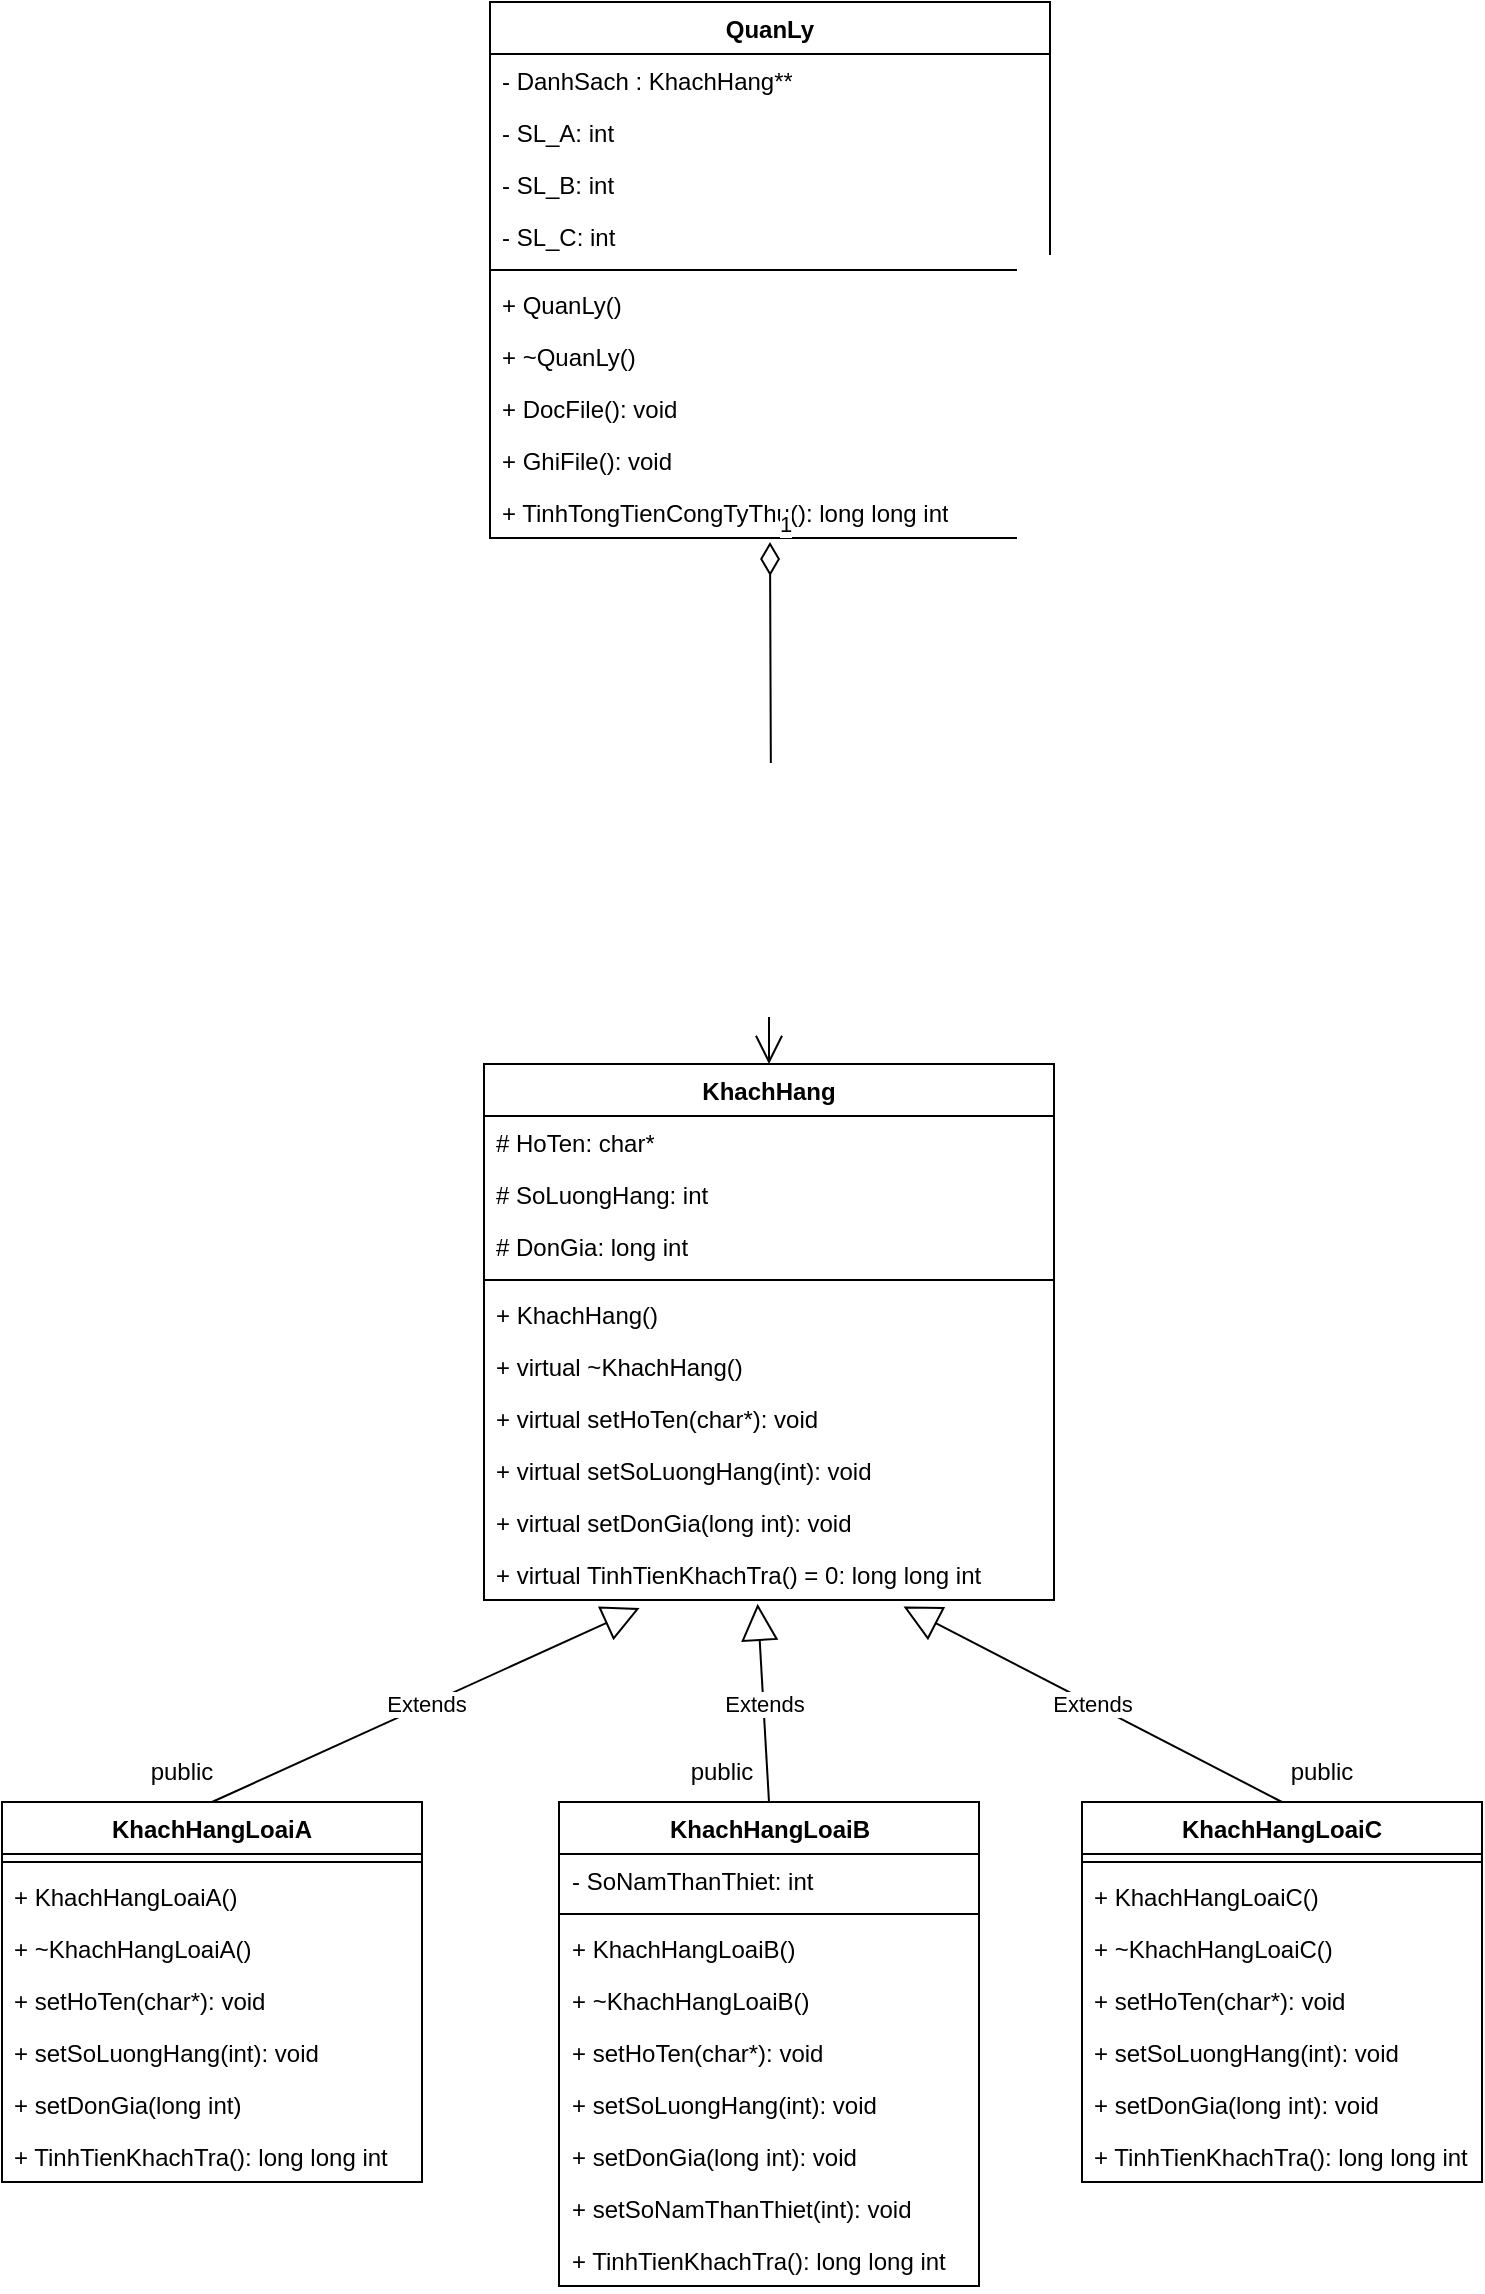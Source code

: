 <mxfile version="24.4.6" type="github">
  <diagram id="C5RBs43oDa-KdzZeNtuy" name="Page-1">
    <mxGraphModel dx="1018" dy="2456" grid="1" gridSize="10" guides="1" tooltips="1" connect="1" arrows="1" fold="1" page="1" pageScale="1" pageWidth="827" pageHeight="1169" math="0" shadow="0">
      <root>
        <mxCell id="WIyWlLk6GJQsqaUBKTNV-0" />
        <mxCell id="WIyWlLk6GJQsqaUBKTNV-1" parent="WIyWlLk6GJQsqaUBKTNV-0" />
        <mxCell id="OHTR8JZZxxyX7zaucLzt-4" value="KhachHang" style="swimlane;fontStyle=1;align=center;verticalAlign=top;childLayout=stackLayout;horizontal=1;startSize=26;horizontalStack=0;resizeParent=1;resizeParentMax=0;resizeLast=0;collapsible=1;marginBottom=0;whiteSpace=wrap;html=1;" vertex="1" parent="WIyWlLk6GJQsqaUBKTNV-1">
          <mxGeometry x="271" y="451" width="285" height="268" as="geometry" />
        </mxCell>
        <mxCell id="OHTR8JZZxxyX7zaucLzt-62" value="# HoTen: char*" style="text;strokeColor=none;fillColor=none;align=left;verticalAlign=top;spacingLeft=4;spacingRight=4;overflow=hidden;rotatable=0;points=[[0,0.5],[1,0.5]];portConstraint=eastwest;whiteSpace=wrap;html=1;" vertex="1" parent="OHTR8JZZxxyX7zaucLzt-4">
          <mxGeometry y="26" width="285" height="26" as="geometry" />
        </mxCell>
        <mxCell id="OHTR8JZZxxyX7zaucLzt-5" value="# SoLuongHang: int" style="text;strokeColor=none;fillColor=none;align=left;verticalAlign=top;spacingLeft=4;spacingRight=4;overflow=hidden;rotatable=0;points=[[0,0.5],[1,0.5]];portConstraint=eastwest;whiteSpace=wrap;html=1;" vertex="1" parent="OHTR8JZZxxyX7zaucLzt-4">
          <mxGeometry y="52" width="285" height="26" as="geometry" />
        </mxCell>
        <mxCell id="OHTR8JZZxxyX7zaucLzt-20" value="# DonGia: long int" style="text;strokeColor=none;fillColor=none;align=left;verticalAlign=top;spacingLeft=4;spacingRight=4;overflow=hidden;rotatable=0;points=[[0,0.5],[1,0.5]];portConstraint=eastwest;whiteSpace=wrap;html=1;" vertex="1" parent="OHTR8JZZxxyX7zaucLzt-4">
          <mxGeometry y="78" width="285" height="26" as="geometry" />
        </mxCell>
        <mxCell id="OHTR8JZZxxyX7zaucLzt-6" value="" style="line;strokeWidth=1;fillColor=none;align=left;verticalAlign=middle;spacingTop=-1;spacingLeft=3;spacingRight=3;rotatable=0;labelPosition=right;points=[];portConstraint=eastwest;strokeColor=inherit;" vertex="1" parent="OHTR8JZZxxyX7zaucLzt-4">
          <mxGeometry y="104" width="285" height="8" as="geometry" />
        </mxCell>
        <mxCell id="OHTR8JZZxxyX7zaucLzt-7" value="+ KhachHang()" style="text;strokeColor=none;fillColor=none;align=left;verticalAlign=top;spacingLeft=4;spacingRight=4;overflow=hidden;rotatable=0;points=[[0,0.5],[1,0.5]];portConstraint=eastwest;whiteSpace=wrap;html=1;" vertex="1" parent="OHTR8JZZxxyX7zaucLzt-4">
          <mxGeometry y="112" width="285" height="26" as="geometry" />
        </mxCell>
        <mxCell id="OHTR8JZZxxyX7zaucLzt-24" value="+ virtual ~KhachHang()" style="text;strokeColor=none;fillColor=none;align=left;verticalAlign=top;spacingLeft=4;spacingRight=4;overflow=hidden;rotatable=0;points=[[0,0.5],[1,0.5]];portConstraint=eastwest;whiteSpace=wrap;html=1;" vertex="1" parent="OHTR8JZZxxyX7zaucLzt-4">
          <mxGeometry y="138" width="285" height="26" as="geometry" />
        </mxCell>
        <mxCell id="OHTR8JZZxxyX7zaucLzt-25" value="+ virtual setHoTen(char*): void" style="text;strokeColor=none;fillColor=none;align=left;verticalAlign=top;spacingLeft=4;spacingRight=4;overflow=hidden;rotatable=0;points=[[0,0.5],[1,0.5]];portConstraint=eastwest;whiteSpace=wrap;html=1;" vertex="1" parent="OHTR8JZZxxyX7zaucLzt-4">
          <mxGeometry y="164" width="285" height="26" as="geometry" />
        </mxCell>
        <mxCell id="OHTR8JZZxxyX7zaucLzt-63" value="+ virtual setSoLuongHang(int): void" style="text;strokeColor=none;fillColor=none;align=left;verticalAlign=top;spacingLeft=4;spacingRight=4;overflow=hidden;rotatable=0;points=[[0,0.5],[1,0.5]];portConstraint=eastwest;whiteSpace=wrap;html=1;" vertex="1" parent="OHTR8JZZxxyX7zaucLzt-4">
          <mxGeometry y="190" width="285" height="26" as="geometry" />
        </mxCell>
        <mxCell id="OHTR8JZZxxyX7zaucLzt-64" value="+ virtual setDonGia(long int): void" style="text;strokeColor=none;fillColor=none;align=left;verticalAlign=top;spacingLeft=4;spacingRight=4;overflow=hidden;rotatable=0;points=[[0,0.5],[1,0.5]];portConstraint=eastwest;whiteSpace=wrap;html=1;" vertex="1" parent="OHTR8JZZxxyX7zaucLzt-4">
          <mxGeometry y="216" width="285" height="26" as="geometry" />
        </mxCell>
        <mxCell id="OHTR8JZZxxyX7zaucLzt-28" value="+ virtual TinhTienKhachTra() = 0: long long int" style="text;strokeColor=none;fillColor=none;align=left;verticalAlign=top;spacingLeft=4;spacingRight=4;overflow=hidden;rotatable=0;points=[[0,0.5],[1,0.5]];portConstraint=eastwest;whiteSpace=wrap;html=1;" vertex="1" parent="OHTR8JZZxxyX7zaucLzt-4">
          <mxGeometry y="242" width="285" height="26" as="geometry" />
        </mxCell>
        <mxCell id="OHTR8JZZxxyX7zaucLzt-8" value="KhachHangLoaiA" style="swimlane;fontStyle=1;align=center;verticalAlign=top;childLayout=stackLayout;horizontal=1;startSize=26;horizontalStack=0;resizeParent=1;resizeParentMax=0;resizeLast=0;collapsible=1;marginBottom=0;whiteSpace=wrap;html=1;" vertex="1" parent="WIyWlLk6GJQsqaUBKTNV-1">
          <mxGeometry x="30" y="820" width="210" height="190" as="geometry" />
        </mxCell>
        <mxCell id="OHTR8JZZxxyX7zaucLzt-10" value="" style="line;strokeWidth=1;fillColor=none;align=left;verticalAlign=middle;spacingTop=-1;spacingLeft=3;spacingRight=3;rotatable=0;labelPosition=right;points=[];portConstraint=eastwest;strokeColor=inherit;" vertex="1" parent="OHTR8JZZxxyX7zaucLzt-8">
          <mxGeometry y="26" width="210" height="8" as="geometry" />
        </mxCell>
        <mxCell id="OHTR8JZZxxyX7zaucLzt-11" value="+ KhachHangLoaiA()" style="text;strokeColor=none;fillColor=none;align=left;verticalAlign=top;spacingLeft=4;spacingRight=4;overflow=hidden;rotatable=0;points=[[0,0.5],[1,0.5]];portConstraint=eastwest;whiteSpace=wrap;html=1;" vertex="1" parent="OHTR8JZZxxyX7zaucLzt-8">
          <mxGeometry y="34" width="210" height="26" as="geometry" />
        </mxCell>
        <mxCell id="OHTR8JZZxxyX7zaucLzt-30" value="+ ~KhachHangLoaiA()" style="text;strokeColor=none;fillColor=none;align=left;verticalAlign=top;spacingLeft=4;spacingRight=4;overflow=hidden;rotatable=0;points=[[0,0.5],[1,0.5]];portConstraint=eastwest;whiteSpace=wrap;html=1;" vertex="1" parent="OHTR8JZZxxyX7zaucLzt-8">
          <mxGeometry y="60" width="210" height="26" as="geometry" />
        </mxCell>
        <mxCell id="OHTR8JZZxxyX7zaucLzt-65" value="+ setHoTen(char*): void" style="text;strokeColor=none;fillColor=none;align=left;verticalAlign=top;spacingLeft=4;spacingRight=4;overflow=hidden;rotatable=0;points=[[0,0.5],[1,0.5]];portConstraint=eastwest;whiteSpace=wrap;html=1;" vertex="1" parent="OHTR8JZZxxyX7zaucLzt-8">
          <mxGeometry y="86" width="210" height="26" as="geometry" />
        </mxCell>
        <mxCell id="OHTR8JZZxxyX7zaucLzt-66" value="+ setSoLuongHang(int): void" style="text;strokeColor=none;fillColor=none;align=left;verticalAlign=top;spacingLeft=4;spacingRight=4;overflow=hidden;rotatable=0;points=[[0,0.5],[1,0.5]];portConstraint=eastwest;whiteSpace=wrap;html=1;" vertex="1" parent="OHTR8JZZxxyX7zaucLzt-8">
          <mxGeometry y="112" width="210" height="26" as="geometry" />
        </mxCell>
        <mxCell id="OHTR8JZZxxyX7zaucLzt-67" value="+ setDonGia(long int)" style="text;strokeColor=none;fillColor=none;align=left;verticalAlign=top;spacingLeft=4;spacingRight=4;overflow=hidden;rotatable=0;points=[[0,0.5],[1,0.5]];portConstraint=eastwest;whiteSpace=wrap;html=1;" vertex="1" parent="OHTR8JZZxxyX7zaucLzt-8">
          <mxGeometry y="138" width="210" height="26" as="geometry" />
        </mxCell>
        <mxCell id="OHTR8JZZxxyX7zaucLzt-45" value="+ TinhTienKhachTra(): long long int" style="text;strokeColor=none;fillColor=none;align=left;verticalAlign=top;spacingLeft=4;spacingRight=4;overflow=hidden;rotatable=0;points=[[0,0.5],[1,0.5]];portConstraint=eastwest;whiteSpace=wrap;html=1;" vertex="1" parent="OHTR8JZZxxyX7zaucLzt-8">
          <mxGeometry y="164" width="210" height="26" as="geometry" />
        </mxCell>
        <mxCell id="OHTR8JZZxxyX7zaucLzt-12" value="KhachHangLoaiB" style="swimlane;fontStyle=1;align=center;verticalAlign=top;childLayout=stackLayout;horizontal=1;startSize=26;horizontalStack=0;resizeParent=1;resizeParentMax=0;resizeLast=0;collapsible=1;marginBottom=0;whiteSpace=wrap;html=1;" vertex="1" parent="WIyWlLk6GJQsqaUBKTNV-1">
          <mxGeometry x="308.5" y="820" width="210" height="242" as="geometry" />
        </mxCell>
        <mxCell id="OHTR8JZZxxyX7zaucLzt-13" value="- SoNamThanThiet: int" style="text;strokeColor=none;fillColor=none;align=left;verticalAlign=top;spacingLeft=4;spacingRight=4;overflow=hidden;rotatable=0;points=[[0,0.5],[1,0.5]];portConstraint=eastwest;whiteSpace=wrap;html=1;" vertex="1" parent="OHTR8JZZxxyX7zaucLzt-12">
          <mxGeometry y="26" width="210" height="26" as="geometry" />
        </mxCell>
        <mxCell id="OHTR8JZZxxyX7zaucLzt-14" value="" style="line;strokeWidth=1;fillColor=none;align=left;verticalAlign=middle;spacingTop=-1;spacingLeft=3;spacingRight=3;rotatable=0;labelPosition=right;points=[];portConstraint=eastwest;strokeColor=inherit;" vertex="1" parent="OHTR8JZZxxyX7zaucLzt-12">
          <mxGeometry y="52" width="210" height="8" as="geometry" />
        </mxCell>
        <mxCell id="OHTR8JZZxxyX7zaucLzt-15" value="+ KhachHangLoaiB()" style="text;strokeColor=none;fillColor=none;align=left;verticalAlign=top;spacingLeft=4;spacingRight=4;overflow=hidden;rotatable=0;points=[[0,0.5],[1,0.5]];portConstraint=eastwest;whiteSpace=wrap;html=1;" vertex="1" parent="OHTR8JZZxxyX7zaucLzt-12">
          <mxGeometry y="60" width="210" height="26" as="geometry" />
        </mxCell>
        <mxCell id="OHTR8JZZxxyX7zaucLzt-42" value="+ ~KhachHangLoaiB()" style="text;strokeColor=none;fillColor=none;align=left;verticalAlign=top;spacingLeft=4;spacingRight=4;overflow=hidden;rotatable=0;points=[[0,0.5],[1,0.5]];portConstraint=eastwest;whiteSpace=wrap;html=1;" vertex="1" parent="OHTR8JZZxxyX7zaucLzt-12">
          <mxGeometry y="86" width="210" height="26" as="geometry" />
        </mxCell>
        <mxCell id="OHTR8JZZxxyX7zaucLzt-71" value="+ setHoTen(char*): void" style="text;strokeColor=none;fillColor=none;align=left;verticalAlign=top;spacingLeft=4;spacingRight=4;overflow=hidden;rotatable=0;points=[[0,0.5],[1,0.5]];portConstraint=eastwest;whiteSpace=wrap;html=1;" vertex="1" parent="OHTR8JZZxxyX7zaucLzt-12">
          <mxGeometry y="112" width="210" height="26" as="geometry" />
        </mxCell>
        <mxCell id="OHTR8JZZxxyX7zaucLzt-69" value="+ setSoLuongHang(int): void" style="text;strokeColor=none;fillColor=none;align=left;verticalAlign=top;spacingLeft=4;spacingRight=4;overflow=hidden;rotatable=0;points=[[0,0.5],[1,0.5]];portConstraint=eastwest;whiteSpace=wrap;html=1;" vertex="1" parent="OHTR8JZZxxyX7zaucLzt-12">
          <mxGeometry y="138" width="210" height="26" as="geometry" />
        </mxCell>
        <mxCell id="OHTR8JZZxxyX7zaucLzt-70" value="+ setDonGia(long int): void" style="text;strokeColor=none;fillColor=none;align=left;verticalAlign=top;spacingLeft=4;spacingRight=4;overflow=hidden;rotatable=0;points=[[0,0.5],[1,0.5]];portConstraint=eastwest;whiteSpace=wrap;html=1;" vertex="1" parent="OHTR8JZZxxyX7zaucLzt-12">
          <mxGeometry y="164" width="210" height="26" as="geometry" />
        </mxCell>
        <mxCell id="OHTR8JZZxxyX7zaucLzt-68" value="+ setSoNamThanThiet(int): void" style="text;strokeColor=none;fillColor=none;align=left;verticalAlign=top;spacingLeft=4;spacingRight=4;overflow=hidden;rotatable=0;points=[[0,0.5],[1,0.5]];portConstraint=eastwest;whiteSpace=wrap;html=1;" vertex="1" parent="OHTR8JZZxxyX7zaucLzt-12">
          <mxGeometry y="190" width="210" height="26" as="geometry" />
        </mxCell>
        <mxCell id="OHTR8JZZxxyX7zaucLzt-46" value="+ TinhTienKhachTra(): long long int" style="text;strokeColor=none;fillColor=none;align=left;verticalAlign=top;spacingLeft=4;spacingRight=4;overflow=hidden;rotatable=0;points=[[0,0.5],[1,0.5]];portConstraint=eastwest;whiteSpace=wrap;html=1;" vertex="1" parent="OHTR8JZZxxyX7zaucLzt-12">
          <mxGeometry y="216" width="210" height="26" as="geometry" />
        </mxCell>
        <mxCell id="OHTR8JZZxxyX7zaucLzt-16" value="KhachHangLoaiC" style="swimlane;fontStyle=1;align=center;verticalAlign=top;childLayout=stackLayout;horizontal=1;startSize=26;horizontalStack=0;resizeParent=1;resizeParentMax=0;resizeLast=0;collapsible=1;marginBottom=0;whiteSpace=wrap;html=1;" vertex="1" parent="WIyWlLk6GJQsqaUBKTNV-1">
          <mxGeometry x="570" y="820" width="200" height="190" as="geometry" />
        </mxCell>
        <mxCell id="OHTR8JZZxxyX7zaucLzt-18" value="" style="line;strokeWidth=1;fillColor=none;align=left;verticalAlign=middle;spacingTop=-1;spacingLeft=3;spacingRight=3;rotatable=0;labelPosition=right;points=[];portConstraint=eastwest;strokeColor=inherit;" vertex="1" parent="OHTR8JZZxxyX7zaucLzt-16">
          <mxGeometry y="26" width="200" height="8" as="geometry" />
        </mxCell>
        <mxCell id="OHTR8JZZxxyX7zaucLzt-19" value="+ KhachHangLoaiC()" style="text;strokeColor=none;fillColor=none;align=left;verticalAlign=top;spacingLeft=4;spacingRight=4;overflow=hidden;rotatable=0;points=[[0,0.5],[1,0.5]];portConstraint=eastwest;whiteSpace=wrap;html=1;" vertex="1" parent="OHTR8JZZxxyX7zaucLzt-16">
          <mxGeometry y="34" width="200" height="26" as="geometry" />
        </mxCell>
        <mxCell id="OHTR8JZZxxyX7zaucLzt-47" value="+ ~KhachHangLoaiC()" style="text;strokeColor=none;fillColor=none;align=left;verticalAlign=top;spacingLeft=4;spacingRight=4;overflow=hidden;rotatable=0;points=[[0,0.5],[1,0.5]];portConstraint=eastwest;whiteSpace=wrap;html=1;" vertex="1" parent="OHTR8JZZxxyX7zaucLzt-16">
          <mxGeometry y="60" width="200" height="26" as="geometry" />
        </mxCell>
        <mxCell id="OHTR8JZZxxyX7zaucLzt-72" value="+ setHoTen(char*): void" style="text;strokeColor=none;fillColor=none;align=left;verticalAlign=top;spacingLeft=4;spacingRight=4;overflow=hidden;rotatable=0;points=[[0,0.5],[1,0.5]];portConstraint=eastwest;whiteSpace=wrap;html=1;" vertex="1" parent="OHTR8JZZxxyX7zaucLzt-16">
          <mxGeometry y="86" width="200" height="26" as="geometry" />
        </mxCell>
        <mxCell id="OHTR8JZZxxyX7zaucLzt-73" value="+ setSoLuongHang(int): void" style="text;strokeColor=none;fillColor=none;align=left;verticalAlign=top;spacingLeft=4;spacingRight=4;overflow=hidden;rotatable=0;points=[[0,0.5],[1,0.5]];portConstraint=eastwest;whiteSpace=wrap;html=1;" vertex="1" parent="OHTR8JZZxxyX7zaucLzt-16">
          <mxGeometry y="112" width="200" height="26" as="geometry" />
        </mxCell>
        <mxCell id="OHTR8JZZxxyX7zaucLzt-74" value="+ setDonGia(long int): void" style="text;strokeColor=none;fillColor=none;align=left;verticalAlign=top;spacingLeft=4;spacingRight=4;overflow=hidden;rotatable=0;points=[[0,0.5],[1,0.5]];portConstraint=eastwest;whiteSpace=wrap;html=1;" vertex="1" parent="OHTR8JZZxxyX7zaucLzt-16">
          <mxGeometry y="138" width="200" height="26" as="geometry" />
        </mxCell>
        <mxCell id="OHTR8JZZxxyX7zaucLzt-50" value="+ TinhTienKhachTra(): long long int" style="text;strokeColor=none;fillColor=none;align=left;verticalAlign=top;spacingLeft=4;spacingRight=4;overflow=hidden;rotatable=0;points=[[0,0.5],[1,0.5]];portConstraint=eastwest;whiteSpace=wrap;html=1;" vertex="1" parent="OHTR8JZZxxyX7zaucLzt-16">
          <mxGeometry y="164" width="200" height="26" as="geometry" />
        </mxCell>
        <mxCell id="OHTR8JZZxxyX7zaucLzt-33" value="QuanLy" style="swimlane;fontStyle=1;align=center;verticalAlign=top;childLayout=stackLayout;horizontal=1;startSize=26;horizontalStack=0;resizeParent=1;resizeParentMax=0;resizeLast=0;collapsible=1;marginBottom=0;whiteSpace=wrap;html=1;" vertex="1" parent="WIyWlLk6GJQsqaUBKTNV-1">
          <mxGeometry x="274" y="-80" width="280" height="268" as="geometry" />
        </mxCell>
        <mxCell id="OHTR8JZZxxyX7zaucLzt-34" value="- DanhSach : KhachHang**" style="text;strokeColor=none;fillColor=none;align=left;verticalAlign=top;spacingLeft=4;spacingRight=4;overflow=hidden;rotatable=0;points=[[0,0.5],[1,0.5]];portConstraint=eastwest;whiteSpace=wrap;html=1;" vertex="1" parent="OHTR8JZZxxyX7zaucLzt-33">
          <mxGeometry y="26" width="280" height="26" as="geometry" />
        </mxCell>
        <mxCell id="OHTR8JZZxxyX7zaucLzt-37" value="- SL_A: int" style="text;strokeColor=none;fillColor=none;align=left;verticalAlign=top;spacingLeft=4;spacingRight=4;overflow=hidden;rotatable=0;points=[[0,0.5],[1,0.5]];portConstraint=eastwest;whiteSpace=wrap;html=1;" vertex="1" parent="OHTR8JZZxxyX7zaucLzt-33">
          <mxGeometry y="52" width="280" height="26" as="geometry" />
        </mxCell>
        <mxCell id="OHTR8JZZxxyX7zaucLzt-51" value="- SL_B: int" style="text;strokeColor=none;fillColor=none;align=left;verticalAlign=top;spacingLeft=4;spacingRight=4;overflow=hidden;rotatable=0;points=[[0,0.5],[1,0.5]];portConstraint=eastwest;whiteSpace=wrap;html=1;" vertex="1" parent="OHTR8JZZxxyX7zaucLzt-33">
          <mxGeometry y="78" width="280" height="26" as="geometry" />
        </mxCell>
        <mxCell id="OHTR8JZZxxyX7zaucLzt-52" value="- SL_C: int" style="text;strokeColor=none;fillColor=none;align=left;verticalAlign=top;spacingLeft=4;spacingRight=4;overflow=hidden;rotatable=0;points=[[0,0.5],[1,0.5]];portConstraint=eastwest;whiteSpace=wrap;html=1;" vertex="1" parent="OHTR8JZZxxyX7zaucLzt-33">
          <mxGeometry y="104" width="280" height="26" as="geometry" />
        </mxCell>
        <mxCell id="OHTR8JZZxxyX7zaucLzt-35" value="" style="line;strokeWidth=1;fillColor=none;align=left;verticalAlign=middle;spacingTop=-1;spacingLeft=3;spacingRight=3;rotatable=0;labelPosition=right;points=[];portConstraint=eastwest;strokeColor=inherit;" vertex="1" parent="OHTR8JZZxxyX7zaucLzt-33">
          <mxGeometry y="130" width="280" height="8" as="geometry" />
        </mxCell>
        <mxCell id="OHTR8JZZxxyX7zaucLzt-36" value="+ QuanLy()" style="text;strokeColor=none;fillColor=none;align=left;verticalAlign=top;spacingLeft=4;spacingRight=4;overflow=hidden;rotatable=0;points=[[0,0.5],[1,0.5]];portConstraint=eastwest;whiteSpace=wrap;html=1;" vertex="1" parent="OHTR8JZZxxyX7zaucLzt-33">
          <mxGeometry y="138" width="280" height="26" as="geometry" />
        </mxCell>
        <mxCell id="OHTR8JZZxxyX7zaucLzt-38" value="+ ~QuanLy()" style="text;strokeColor=none;fillColor=none;align=left;verticalAlign=top;spacingLeft=4;spacingRight=4;overflow=hidden;rotatable=0;points=[[0,0.5],[1,0.5]];portConstraint=eastwest;whiteSpace=wrap;html=1;" vertex="1" parent="OHTR8JZZxxyX7zaucLzt-33">
          <mxGeometry y="164" width="280" height="26" as="geometry" />
        </mxCell>
        <mxCell id="OHTR8JZZxxyX7zaucLzt-39" value="+ DocFile(): void" style="text;strokeColor=none;fillColor=none;align=left;verticalAlign=top;spacingLeft=4;spacingRight=4;overflow=hidden;rotatable=0;points=[[0,0.5],[1,0.5]];portConstraint=eastwest;whiteSpace=wrap;html=1;" vertex="1" parent="OHTR8JZZxxyX7zaucLzt-33">
          <mxGeometry y="190" width="280" height="26" as="geometry" />
        </mxCell>
        <mxCell id="OHTR8JZZxxyX7zaucLzt-40" value="+ GhiFile(): void" style="text;strokeColor=none;fillColor=none;align=left;verticalAlign=top;spacingLeft=4;spacingRight=4;overflow=hidden;rotatable=0;points=[[0,0.5],[1,0.5]];portConstraint=eastwest;whiteSpace=wrap;html=1;" vertex="1" parent="OHTR8JZZxxyX7zaucLzt-33">
          <mxGeometry y="216" width="280" height="26" as="geometry" />
        </mxCell>
        <mxCell id="OHTR8JZZxxyX7zaucLzt-41" value="+ TinhTongTienCongTyThu(): long long int" style="text;strokeColor=none;fillColor=none;align=left;verticalAlign=top;spacingLeft=4;spacingRight=4;overflow=hidden;rotatable=0;points=[[0,0.5],[1,0.5]];portConstraint=eastwest;whiteSpace=wrap;html=1;" vertex="1" parent="OHTR8JZZxxyX7zaucLzt-33">
          <mxGeometry y="242" width="280" height="26" as="geometry" />
        </mxCell>
        <mxCell id="OHTR8JZZxxyX7zaucLzt-53" value="Extends" style="endArrow=block;endSize=16;endFill=0;html=1;rounded=0;entryX=0.273;entryY=1.153;entryDx=0;entryDy=0;entryPerimeter=0;exitX=0.5;exitY=0;exitDx=0;exitDy=0;" edge="1" parent="WIyWlLk6GJQsqaUBKTNV-1" source="OHTR8JZZxxyX7zaucLzt-8" target="OHTR8JZZxxyX7zaucLzt-28">
          <mxGeometry width="160" relative="1" as="geometry">
            <mxPoint x="190" y="810" as="sourcePoint" />
            <mxPoint x="350" y="810" as="targetPoint" />
          </mxGeometry>
        </mxCell>
        <mxCell id="OHTR8JZZxxyX7zaucLzt-54" value="Extends" style="endArrow=block;endSize=16;endFill=0;html=1;rounded=0;entryX=0.48;entryY=1.072;entryDx=0;entryDy=0;entryPerimeter=0;exitX=0.5;exitY=0;exitDx=0;exitDy=0;" edge="1" parent="WIyWlLk6GJQsqaUBKTNV-1" source="OHTR8JZZxxyX7zaucLzt-12" target="OHTR8JZZxxyX7zaucLzt-28">
          <mxGeometry width="160" relative="1" as="geometry">
            <mxPoint x="190" y="810" as="sourcePoint" />
            <mxPoint x="350" y="810" as="targetPoint" />
          </mxGeometry>
        </mxCell>
        <mxCell id="OHTR8JZZxxyX7zaucLzt-55" value="Extends" style="endArrow=block;endSize=16;endFill=0;html=1;rounded=0;entryX=0.736;entryY=1.126;entryDx=0;entryDy=0;entryPerimeter=0;exitX=0.5;exitY=0;exitDx=0;exitDy=0;" edge="1" parent="WIyWlLk6GJQsqaUBKTNV-1" source="OHTR8JZZxxyX7zaucLzt-16" target="OHTR8JZZxxyX7zaucLzt-28">
          <mxGeometry width="160" relative="1" as="geometry">
            <mxPoint x="190" y="810" as="sourcePoint" />
            <mxPoint x="350" y="810" as="targetPoint" />
          </mxGeometry>
        </mxCell>
        <mxCell id="OHTR8JZZxxyX7zaucLzt-56" value="public" style="text;strokeColor=none;align=center;fillColor=none;html=1;verticalAlign=middle;whiteSpace=wrap;rounded=0;" vertex="1" parent="WIyWlLk6GJQsqaUBKTNV-1">
          <mxGeometry x="90" y="790" width="60" height="30" as="geometry" />
        </mxCell>
        <mxCell id="OHTR8JZZxxyX7zaucLzt-57" value="public" style="text;strokeColor=none;align=center;fillColor=none;html=1;verticalAlign=middle;whiteSpace=wrap;rounded=0;" vertex="1" parent="WIyWlLk6GJQsqaUBKTNV-1">
          <mxGeometry x="360" y="790" width="60" height="30" as="geometry" />
        </mxCell>
        <mxCell id="OHTR8JZZxxyX7zaucLzt-58" value="public" style="text;strokeColor=none;align=center;fillColor=none;html=1;verticalAlign=middle;whiteSpace=wrap;rounded=0;" vertex="1" parent="WIyWlLk6GJQsqaUBKTNV-1">
          <mxGeometry x="660" y="790" width="60" height="30" as="geometry" />
        </mxCell>
        <mxCell id="OHTR8JZZxxyX7zaucLzt-61" value="1" style="endArrow=open;html=1;endSize=12;startArrow=diamondThin;startSize=14;startFill=0;edgeStyle=orthogonalEdgeStyle;align=left;verticalAlign=bottom;rounded=0;entryX=0.5;entryY=0;entryDx=0;entryDy=0;" edge="1" parent="WIyWlLk6GJQsqaUBKTNV-1" target="OHTR8JZZxxyX7zaucLzt-4">
          <mxGeometry x="-1" y="3" relative="1" as="geometry">
            <mxPoint x="414" y="190" as="sourcePoint" />
            <mxPoint x="400" y="420" as="targetPoint" />
          </mxGeometry>
        </mxCell>
      </root>
    </mxGraphModel>
  </diagram>
</mxfile>
